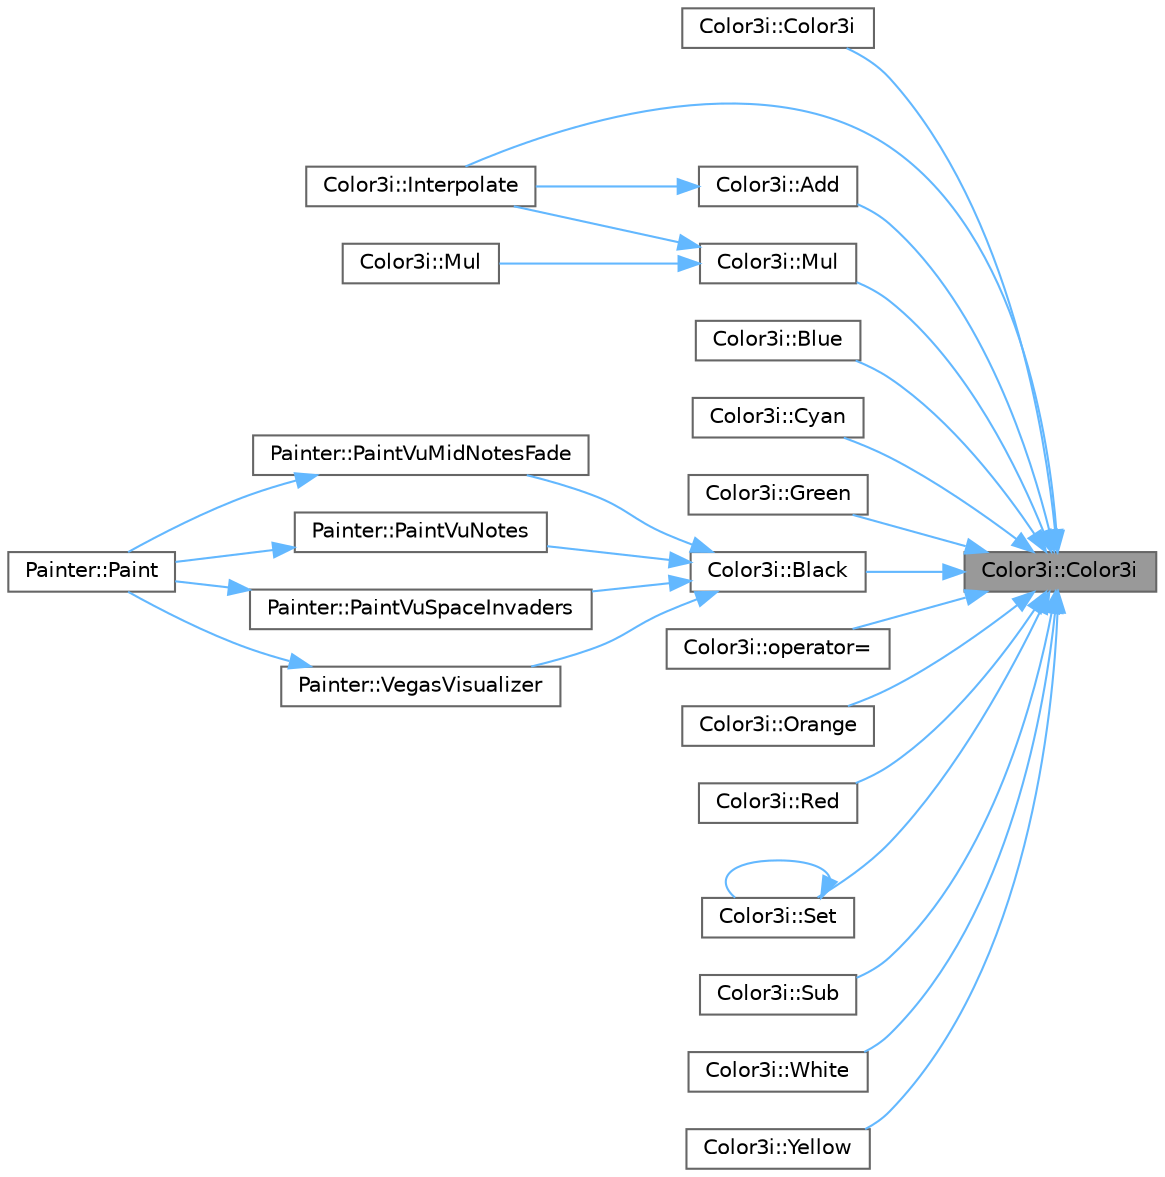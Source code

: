 digraph "Color3i::Color3i"
{
 // INTERACTIVE_SVG=YES
 // LATEX_PDF_SIZE
  bgcolor="transparent";
  edge [fontname=Helvetica,fontsize=10,labelfontname=Helvetica,labelfontsize=10];
  node [fontname=Helvetica,fontsize=10,shape=box,height=0.2,width=0.4];
  rankdir="RL";
  Node1 [id="Node000001",label="Color3i::Color3i",height=0.2,width=0.4,color="gray40", fillcolor="grey60", style="filled", fontcolor="black",tooltip=" "];
  Node1 -> Node2 [id="edge1_Node000001_Node000002",dir="back",color="steelblue1",style="solid",tooltip=" "];
  Node2 [id="Node000002",label="Color3i::Color3i",height=0.2,width=0.4,color="grey40", fillcolor="white", style="filled",URL="$de/d12/struct_color3i_a5a3f18aac3ad35f3140ad1d62ce47be7.html#a5a3f18aac3ad35f3140ad1d62ce47be7",tooltip=" "];
  Node1 -> Node3 [id="edge2_Node000001_Node000003",dir="back",color="steelblue1",style="solid",tooltip=" "];
  Node3 [id="Node000003",label="Color3i::Add",height=0.2,width=0.4,color="grey40", fillcolor="white", style="filled",URL="$de/d12/struct_color3i_a22d432658770c521d12711b570adc6c0.html#a22d432658770c521d12711b570adc6c0",tooltip=" "];
  Node3 -> Node4 [id="edge3_Node000003_Node000004",dir="back",color="steelblue1",style="solid",tooltip=" "];
  Node4 [id="Node000004",label="Color3i::Interpolate",height=0.2,width=0.4,color="grey40", fillcolor="white", style="filled",URL="$de/d12/struct_color3i_a6922d9706496f50eae0ff94281457e2f.html#a6922d9706496f50eae0ff94281457e2f",tooltip=" "];
  Node1 -> Node5 [id="edge4_Node000001_Node000005",dir="back",color="steelblue1",style="solid",tooltip=" "];
  Node5 [id="Node000005",label="Color3i::Black",height=0.2,width=0.4,color="grey40", fillcolor="white", style="filled",URL="$de/d12/struct_color3i_af5a85a3006c2ec7d3f4c4132b120e7b9.html#af5a85a3006c2ec7d3f4c4132b120e7b9",tooltip=" "];
  Node5 -> Node6 [id="edge5_Node000005_Node000006",dir="back",color="steelblue1",style="solid",tooltip=" "];
  Node6 [id="Node000006",label="Painter::PaintVuMidNotesFade",height=0.2,width=0.4,color="grey40", fillcolor="white", style="filled",URL="$dd/d45/struct_painter_aac192da55e15dd79b498933180c06725.html#aac192da55e15dd79b498933180c06725",tooltip=" "];
  Node6 -> Node7 [id="edge6_Node000006_Node000007",dir="back",color="steelblue1",style="solid",tooltip=" "];
  Node7 [id="Node000007",label="Painter::Paint",height=0.2,width=0.4,color="grey40", fillcolor="white", style="filled",URL="$dd/d45/struct_painter_a99ab92bb8d2baae96c7b4b4aacda4de3.html#a99ab92bb8d2baae96c7b4b4aacda4de3",tooltip=" "];
  Node5 -> Node8 [id="edge7_Node000005_Node000008",dir="back",color="steelblue1",style="solid",tooltip=" "];
  Node8 [id="Node000008",label="Painter::PaintVuNotes",height=0.2,width=0.4,color="grey40", fillcolor="white", style="filled",URL="$dd/d45/struct_painter_a3b521f31ff7f7249ce1c88ca56f5ad80.html#a3b521f31ff7f7249ce1c88ca56f5ad80",tooltip=" "];
  Node8 -> Node7 [id="edge8_Node000008_Node000007",dir="back",color="steelblue1",style="solid",tooltip=" "];
  Node5 -> Node9 [id="edge9_Node000005_Node000009",dir="back",color="steelblue1",style="solid",tooltip=" "];
  Node9 [id="Node000009",label="Painter::PaintVuSpaceInvaders",height=0.2,width=0.4,color="grey40", fillcolor="white", style="filled",URL="$dd/d45/struct_painter_a405cd2b8e31b1ad6e8d6abe9ba03c074.html#a405cd2b8e31b1ad6e8d6abe9ba03c074",tooltip=" "];
  Node9 -> Node7 [id="edge10_Node000009_Node000007",dir="back",color="steelblue1",style="solid",tooltip=" "];
  Node5 -> Node10 [id="edge11_Node000005_Node000010",dir="back",color="steelblue1",style="solid",tooltip=" "];
  Node10 [id="Node000010",label="Painter::VegasVisualizer",height=0.2,width=0.4,color="grey40", fillcolor="white", style="filled",URL="$dd/d45/struct_painter_ab6318a63a778550cd78f3eae183cb8dc.html#ab6318a63a778550cd78f3eae183cb8dc",tooltip=" "];
  Node10 -> Node7 [id="edge12_Node000010_Node000007",dir="back",color="steelblue1",style="solid",tooltip=" "];
  Node1 -> Node11 [id="edge13_Node000001_Node000011",dir="back",color="steelblue1",style="solid",tooltip=" "];
  Node11 [id="Node000011",label="Color3i::Blue",height=0.2,width=0.4,color="grey40", fillcolor="white", style="filled",URL="$de/d12/struct_color3i_a27b90e86e7f7fb98494e26d23a664f0b.html#a27b90e86e7f7fb98494e26d23a664f0b",tooltip=" "];
  Node1 -> Node12 [id="edge14_Node000001_Node000012",dir="back",color="steelblue1",style="solid",tooltip=" "];
  Node12 [id="Node000012",label="Color3i::Cyan",height=0.2,width=0.4,color="grey40", fillcolor="white", style="filled",URL="$de/d12/struct_color3i_ab1260c618abacf133ec6fb9a3a1db339.html#ab1260c618abacf133ec6fb9a3a1db339",tooltip=" "];
  Node1 -> Node13 [id="edge15_Node000001_Node000013",dir="back",color="steelblue1",style="solid",tooltip=" "];
  Node13 [id="Node000013",label="Color3i::Green",height=0.2,width=0.4,color="grey40", fillcolor="white", style="filled",URL="$de/d12/struct_color3i_a58fa41c3bf6bbf14ed023620ecff925c.html#a58fa41c3bf6bbf14ed023620ecff925c",tooltip=" "];
  Node1 -> Node4 [id="edge16_Node000001_Node000004",dir="back",color="steelblue1",style="solid",tooltip=" "];
  Node1 -> Node14 [id="edge17_Node000001_Node000014",dir="back",color="steelblue1",style="solid",tooltip=" "];
  Node14 [id="Node000014",label="Color3i::Mul",height=0.2,width=0.4,color="grey40", fillcolor="white", style="filled",URL="$de/d12/struct_color3i_a64153c1deac24bb364c7a1d539dd1368.html#a64153c1deac24bb364c7a1d539dd1368",tooltip=" "];
  Node14 -> Node4 [id="edge18_Node000014_Node000004",dir="back",color="steelblue1",style="solid",tooltip=" "];
  Node14 -> Node15 [id="edge19_Node000014_Node000015",dir="back",color="steelblue1",style="solid",tooltip=" "];
  Node15 [id="Node000015",label="Color3i::Mul",height=0.2,width=0.4,color="grey40", fillcolor="white", style="filled",URL="$de/d12/struct_color3i_ace8773746358b0a1681b8ab2274d9b07.html#ace8773746358b0a1681b8ab2274d9b07",tooltip=" "];
  Node1 -> Node16 [id="edge20_Node000001_Node000016",dir="back",color="steelblue1",style="solid",tooltip=" "];
  Node16 [id="Node000016",label="Color3i::operator=",height=0.2,width=0.4,color="grey40", fillcolor="white", style="filled",URL="$de/d12/struct_color3i_a9d158ca13411a770c83b4d891cb15037.html#a9d158ca13411a770c83b4d891cb15037",tooltip=" "];
  Node1 -> Node17 [id="edge21_Node000001_Node000017",dir="back",color="steelblue1",style="solid",tooltip=" "];
  Node17 [id="Node000017",label="Color3i::Orange",height=0.2,width=0.4,color="grey40", fillcolor="white", style="filled",URL="$de/d12/struct_color3i_ae57016137f2bdb07e54cac8a36267f84.html#ae57016137f2bdb07e54cac8a36267f84",tooltip=" "];
  Node1 -> Node18 [id="edge22_Node000001_Node000018",dir="back",color="steelblue1",style="solid",tooltip=" "];
  Node18 [id="Node000018",label="Color3i::Red",height=0.2,width=0.4,color="grey40", fillcolor="white", style="filled",URL="$de/d12/struct_color3i_a7c3c8de250985b4c6f6c50891bd5aaf2.html#a7c3c8de250985b4c6f6c50891bd5aaf2",tooltip=" "];
  Node1 -> Node19 [id="edge23_Node000001_Node000019",dir="back",color="steelblue1",style="solid",tooltip=" "];
  Node19 [id="Node000019",label="Color3i::Set",height=0.2,width=0.4,color="grey40", fillcolor="white", style="filled",URL="$de/d12/struct_color3i_af7dd06a8925d0fac45aa4fb7fd019bf5.html#af7dd06a8925d0fac45aa4fb7fd019bf5",tooltip=" "];
  Node19 -> Node19 [id="edge24_Node000019_Node000019",dir="back",color="steelblue1",style="solid",tooltip=" "];
  Node1 -> Node20 [id="edge25_Node000001_Node000020",dir="back",color="steelblue1",style="solid",tooltip=" "];
  Node20 [id="Node000020",label="Color3i::Sub",height=0.2,width=0.4,color="grey40", fillcolor="white", style="filled",URL="$de/d12/struct_color3i_a72d9fb0aef1f82f5d6847077622bcf46.html#a72d9fb0aef1f82f5d6847077622bcf46",tooltip=" "];
  Node1 -> Node21 [id="edge26_Node000001_Node000021",dir="back",color="steelblue1",style="solid",tooltip=" "];
  Node21 [id="Node000021",label="Color3i::White",height=0.2,width=0.4,color="grey40", fillcolor="white", style="filled",URL="$de/d12/struct_color3i_afb1dfa7f20038b97dff263091cbef278.html#afb1dfa7f20038b97dff263091cbef278",tooltip=" "];
  Node1 -> Node22 [id="edge27_Node000001_Node000022",dir="back",color="steelblue1",style="solid",tooltip=" "];
  Node22 [id="Node000022",label="Color3i::Yellow",height=0.2,width=0.4,color="grey40", fillcolor="white", style="filled",URL="$de/d12/struct_color3i_a10db2c3732b34fbc867223d188be9d07.html#a10db2c3732b34fbc867223d188be9d07",tooltip=" "];
}
